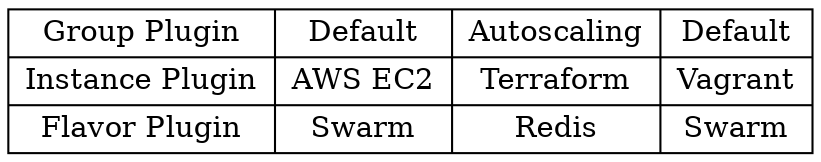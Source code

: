 digraph structs {

node [shape=record];
a [label="{Group Plugin|Instance Plugin|Flavor Plugin}|{Default|AWS EC2|Swarm}|{Autoscaling|Terraform|Redis}|{Default|Vagrant|Swarm}"];    

}

